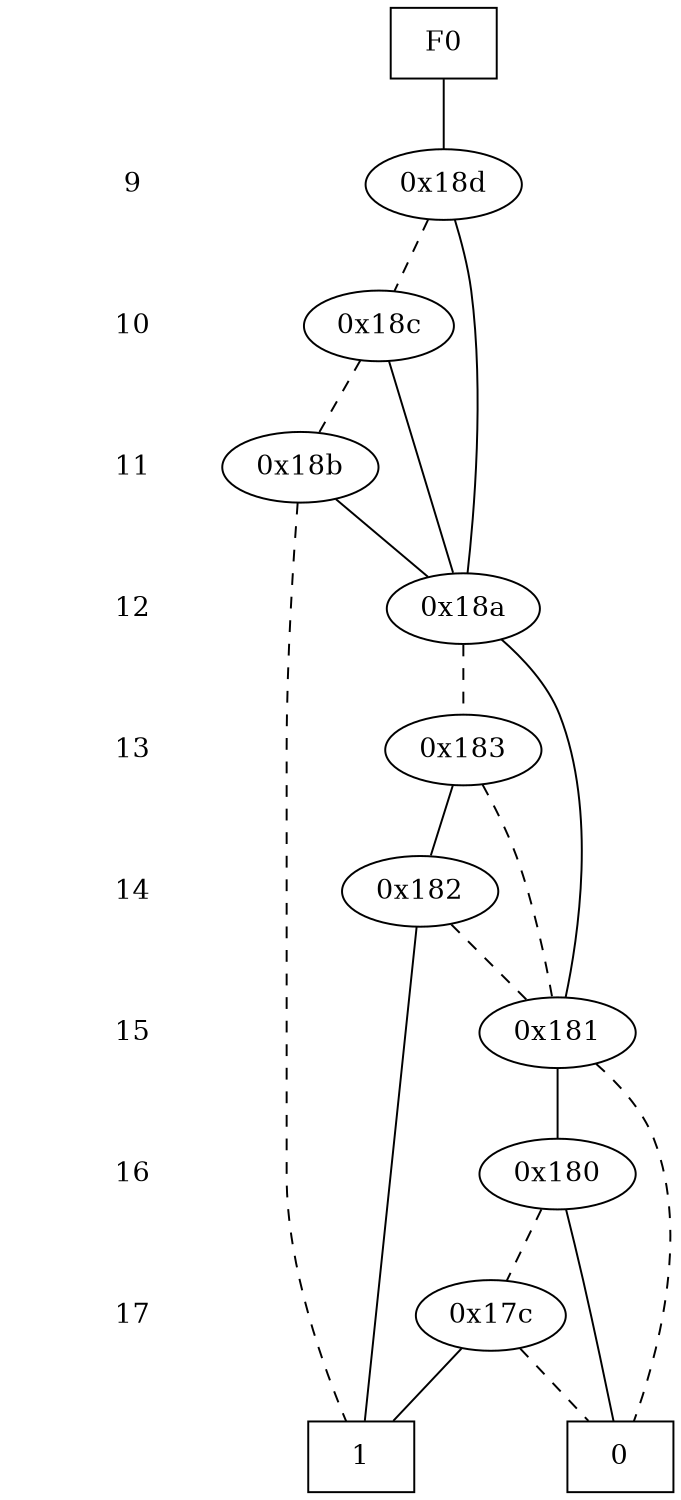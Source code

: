 digraph "DD" {
size = "7.5,10"
center = true;
edge [dir = none];
{ node [shape = plaintext];
  edge [style = invis];
  "CONST NODES" [style = invis];
" 9 " -> " 10 " -> " 11 " -> " 12 " -> " 13 " -> " 14 " -> " 15 " -> " 16 " -> " 17 " -> "CONST NODES"; 
}
{ rank = same; node [shape = box]; edge [style = invis];
"F0"; }
{ rank = same; " 9 ";
"0x18d";
}
{ rank = same; " 10 ";
"0x18c";
}
{ rank = same; " 11 ";
"0x18b";
}
{ rank = same; " 12 ";
"0x18a";
}
{ rank = same; " 13 ";
"0x183";
}
{ rank = same; " 14 ";
"0x182";
}
{ rank = same; " 15 ";
"0x181";
}
{ rank = same; " 16 ";
"0x180";
}
{ rank = same; " 17 ";
"0x17c";
}
{ rank = same; "CONST NODES";
{ node [shape = box]; "0x126";
"0x125";
}
}
"F0" -> "0x18d" [style = solid];
"0x18d" -> "0x18a";
"0x18d" -> "0x18c" [style = dashed];
"0x18c" -> "0x18a";
"0x18c" -> "0x18b" [style = dashed];
"0x18b" -> "0x18a";
"0x18b" -> "0x125" [style = dashed];
"0x18a" -> "0x181";
"0x18a" -> "0x183" [style = dashed];
"0x183" -> "0x182";
"0x183" -> "0x181" [style = dashed];
"0x182" -> "0x125";
"0x182" -> "0x181" [style = dashed];
"0x181" -> "0x180";
"0x181" -> "0x126" [style = dashed];
"0x180" -> "0x126";
"0x180" -> "0x17c" [style = dashed];
"0x17c" -> "0x125";
"0x17c" -> "0x126" [style = dashed];
"0x126" [label = "0"];
"0x125" [label = "1"];
}

